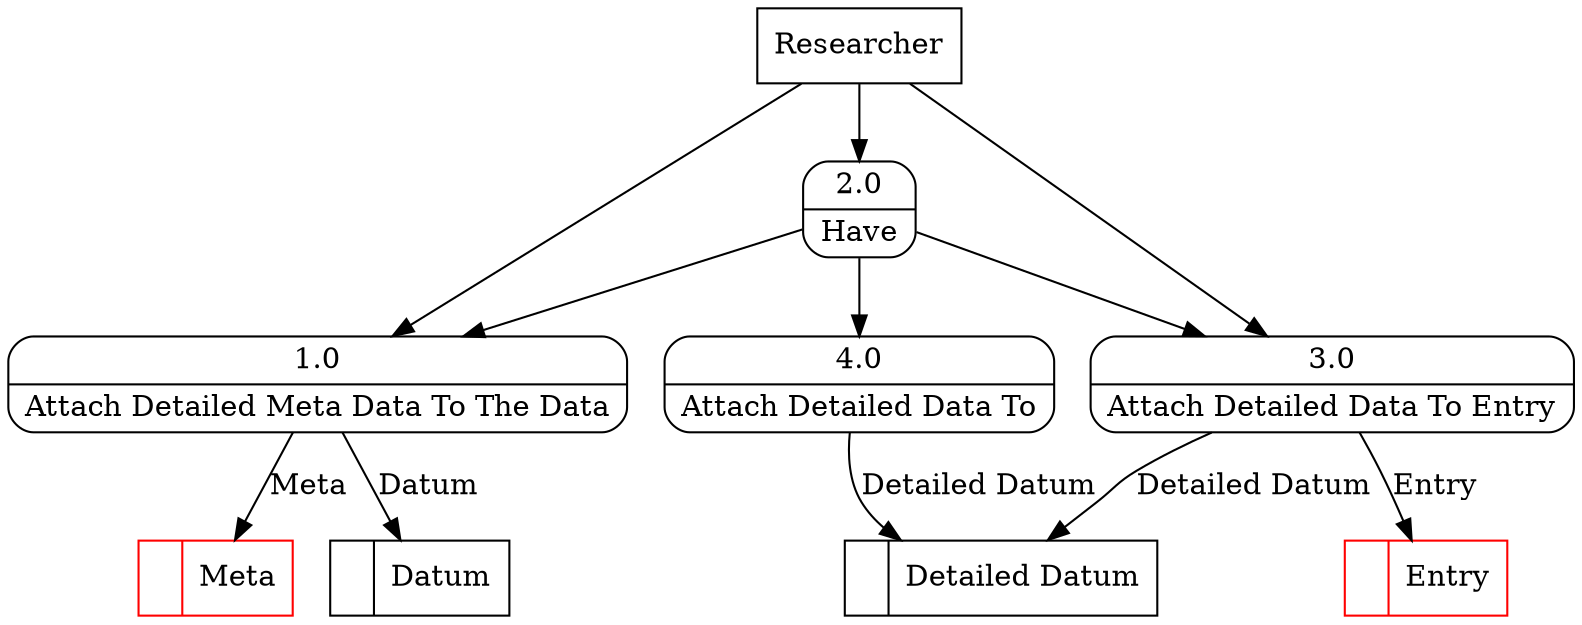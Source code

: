 digraph dfd2{ 
node[shape=record]
200 [label="<f0>  |<f1> Datum " ];
201 [label="<f0>  |<f1> Detailed Datum " ];
202 [label="<f0>  |<f1> Entry " color=red];
203 [label="<f0>  |<f1> Meta " color=red];
204 [label="Researcher" shape=box];
205 [label="{<f0> 1.0|<f1> Attach Detailed Meta Data To The Data }" shape=Mrecord];
206 [label="{<f0> 2.0|<f1> Have }" shape=Mrecord];
207 [label="{<f0> 3.0|<f1> Attach Detailed Data To Entry }" shape=Mrecord];
208 [label="{<f0> 4.0|<f1> Attach Detailed Data To }" shape=Mrecord];
204 -> 205
204 -> 206
204 -> 207
205 -> 200 [label="Datum"]
206 -> 205
206 -> 207
206 -> 208
207 -> 202 [label="Entry"]
207 -> 201 [label="Detailed Datum"]
208 -> 201 [label="Detailed Datum"]
205 -> 203 [label="Meta"]
}